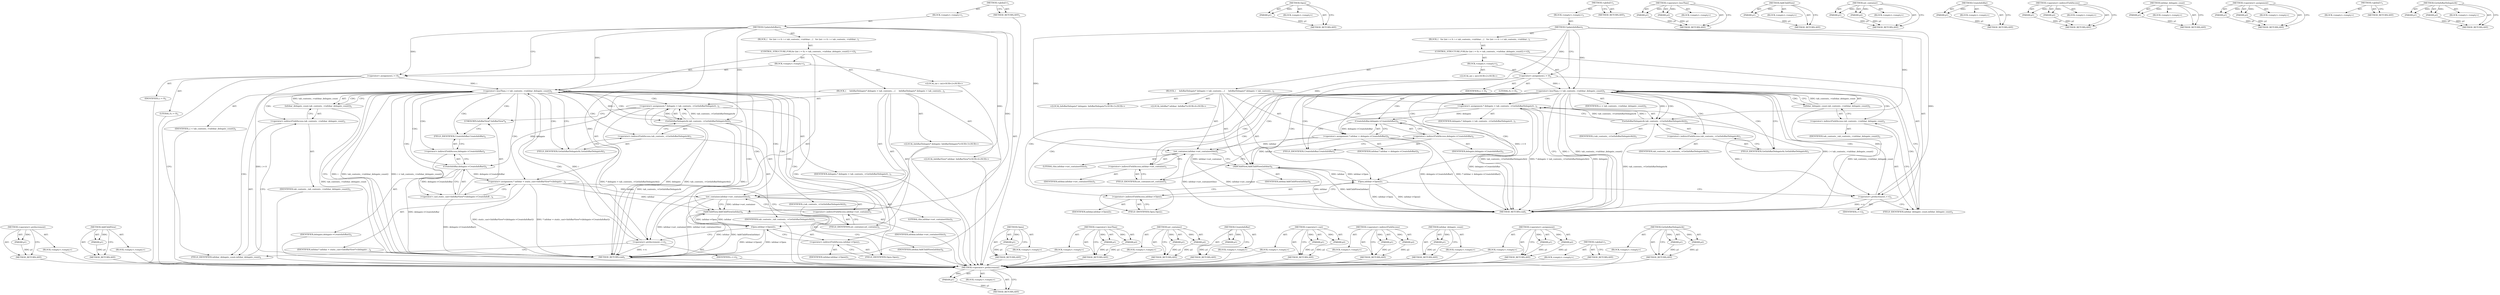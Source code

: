 digraph "GetInfoBarDelegateAt" {
vulnerable_91 [label=<(METHOD,&lt;operator&gt;.preIncrement)>];
vulnerable_92 [label=<(PARAM,p1)>];
vulnerable_93 [label=<(BLOCK,&lt;empty&gt;,&lt;empty&gt;)>];
vulnerable_94 [label=<(METHOD_RETURN,ANY)>];
vulnerable_113 [label=<(METHOD,Open)>];
vulnerable_114 [label=<(PARAM,p1)>];
vulnerable_115 [label=<(BLOCK,&lt;empty&gt;,&lt;empty&gt;)>];
vulnerable_116 [label=<(METHOD_RETURN,ANY)>];
vulnerable_6 [label=<(METHOD,&lt;global&gt;)<SUB>1</SUB>>];
vulnerable_7 [label=<(BLOCK,&lt;empty&gt;,&lt;empty&gt;)<SUB>1</SUB>>];
vulnerable_8 [label=<(METHOD,UpdateInfoBars)<SUB>1</SUB>>];
vulnerable_9 [label=<(BLOCK,{
   for (int i = 0; i &lt; tab_contents_-&gt;infobar...,{
   for (int i = 0; i &lt; tab_contents_-&gt;infobar...)<SUB>1</SUB>>];
vulnerable_10 [label=<(CONTROL_STRUCTURE,FOR,for (int i = 0;i &lt; tab_contents_-&gt;infobar_delegate_count();++i))<SUB>2</SUB>>];
vulnerable_11 [label=<(BLOCK,&lt;empty&gt;,&lt;empty&gt;)<SUB>2</SUB>>];
vulnerable_12 [label="<(LOCAL,int i: int)<SUB>2</SUB>>"];
vulnerable_13 [label=<(&lt;operator&gt;.assignment,i = 0)<SUB>2</SUB>>];
vulnerable_14 [label=<(IDENTIFIER,i,i = 0)<SUB>2</SUB>>];
vulnerable_15 [label=<(LITERAL,0,i = 0)<SUB>2</SUB>>];
vulnerable_16 [label=<(&lt;operator&gt;.lessThan,i &lt; tab_contents_-&gt;infobar_delegate_count())<SUB>2</SUB>>];
vulnerable_17 [label=<(IDENTIFIER,i,i &lt; tab_contents_-&gt;infobar_delegate_count())<SUB>2</SUB>>];
vulnerable_18 [label=<(infobar_delegate_count,tab_contents_-&gt;infobar_delegate_count())<SUB>2</SUB>>];
vulnerable_19 [label=<(&lt;operator&gt;.indirectFieldAccess,tab_contents_-&gt;infobar_delegate_count)<SUB>2</SUB>>];
vulnerable_20 [label=<(IDENTIFIER,tab_contents_,tab_contents_-&gt;infobar_delegate_count())<SUB>2</SUB>>];
vulnerable_21 [label=<(FIELD_IDENTIFIER,infobar_delegate_count,infobar_delegate_count)<SUB>2</SUB>>];
vulnerable_22 [label=<(&lt;operator&gt;.preIncrement,++i)<SUB>2</SUB>>];
vulnerable_23 [label=<(IDENTIFIER,i,++i)<SUB>2</SUB>>];
vulnerable_24 [label=<(BLOCK,{
     InfoBarDelegate* delegate = tab_contents...,{
     InfoBarDelegate* delegate = tab_contents...)<SUB>2</SUB>>];
vulnerable_25 [label="<(LOCAL,InfoBarDelegate* delegate: InfoBarDelegate*)<SUB>3</SUB>>"];
vulnerable_26 [label=<(&lt;operator&gt;.assignment,* delegate = tab_contents_-&gt;GetInfoBarDelegateA...)<SUB>3</SUB>>];
vulnerable_27 [label=<(IDENTIFIER,delegate,* delegate = tab_contents_-&gt;GetInfoBarDelegateA...)<SUB>3</SUB>>];
vulnerable_28 [label=<(GetInfoBarDelegateAt,tab_contents_-&gt;GetInfoBarDelegateAt(i))<SUB>3</SUB>>];
vulnerable_29 [label=<(&lt;operator&gt;.indirectFieldAccess,tab_contents_-&gt;GetInfoBarDelegateAt)<SUB>3</SUB>>];
vulnerable_30 [label=<(IDENTIFIER,tab_contents_,tab_contents_-&gt;GetInfoBarDelegateAt(i))<SUB>3</SUB>>];
vulnerable_31 [label=<(FIELD_IDENTIFIER,GetInfoBarDelegateAt,GetInfoBarDelegateAt)<SUB>3</SUB>>];
vulnerable_32 [label=<(IDENTIFIER,i,tab_contents_-&gt;GetInfoBarDelegateAt(i))<SUB>3</SUB>>];
vulnerable_33 [label="<(LOCAL,InfoBar* infobar: InfoBar*)<SUB>4</SUB>>"];
vulnerable_34 [label=<(&lt;operator&gt;.assignment,* infobar = delegate-&gt;CreateInfoBar())<SUB>4</SUB>>];
vulnerable_35 [label=<(IDENTIFIER,infobar,* infobar = delegate-&gt;CreateInfoBar())<SUB>4</SUB>>];
vulnerable_36 [label=<(CreateInfoBar,delegate-&gt;CreateInfoBar())<SUB>4</SUB>>];
vulnerable_37 [label=<(&lt;operator&gt;.indirectFieldAccess,delegate-&gt;CreateInfoBar)<SUB>4</SUB>>];
vulnerable_38 [label=<(IDENTIFIER,delegate,delegate-&gt;CreateInfoBar())<SUB>4</SUB>>];
vulnerable_39 [label=<(FIELD_IDENTIFIER,CreateInfoBar,CreateInfoBar)<SUB>4</SUB>>];
vulnerable_40 [label=<(set_container,infobar-&gt;set_container(this))<SUB>5</SUB>>];
vulnerable_41 [label=<(&lt;operator&gt;.indirectFieldAccess,infobar-&gt;set_container)<SUB>5</SUB>>];
vulnerable_42 [label=<(IDENTIFIER,infobar,infobar-&gt;set_container(this))<SUB>5</SUB>>];
vulnerable_43 [label=<(FIELD_IDENTIFIER,set_container,set_container)<SUB>5</SUB>>];
vulnerable_44 [label=<(LITERAL,this,infobar-&gt;set_container(this))<SUB>5</SUB>>];
vulnerable_45 [label=<(AddChildView,AddChildView(infobar))<SUB>6</SUB>>];
vulnerable_46 [label=<(IDENTIFIER,infobar,AddChildView(infobar))<SUB>6</SUB>>];
vulnerable_47 [label=<(Open,infobar-&gt;Open())<SUB>7</SUB>>];
vulnerable_48 [label=<(&lt;operator&gt;.indirectFieldAccess,infobar-&gt;Open)<SUB>7</SUB>>];
vulnerable_49 [label=<(IDENTIFIER,infobar,infobar-&gt;Open())<SUB>7</SUB>>];
vulnerable_50 [label=<(FIELD_IDENTIFIER,Open,Open)<SUB>7</SUB>>];
vulnerable_51 [label=<(METHOD_RETURN,void)<SUB>1</SUB>>];
vulnerable_53 [label=<(METHOD_RETURN,ANY)<SUB>1</SUB>>];
vulnerable_77 [label=<(METHOD,&lt;operator&gt;.lessThan)>];
vulnerable_78 [label=<(PARAM,p1)>];
vulnerable_79 [label=<(PARAM,p2)>];
vulnerable_80 [label=<(BLOCK,&lt;empty&gt;,&lt;empty&gt;)>];
vulnerable_81 [label=<(METHOD_RETURN,ANY)>];
vulnerable_109 [label=<(METHOD,AddChildView)>];
vulnerable_110 [label=<(PARAM,p1)>];
vulnerable_111 [label=<(BLOCK,&lt;empty&gt;,&lt;empty&gt;)>];
vulnerable_112 [label=<(METHOD_RETURN,ANY)>];
vulnerable_104 [label=<(METHOD,set_container)>];
vulnerable_105 [label=<(PARAM,p1)>];
vulnerable_106 [label=<(PARAM,p2)>];
vulnerable_107 [label=<(BLOCK,&lt;empty&gt;,&lt;empty&gt;)>];
vulnerable_108 [label=<(METHOD_RETURN,ANY)>];
vulnerable_100 [label=<(METHOD,CreateInfoBar)>];
vulnerable_101 [label=<(PARAM,p1)>];
vulnerable_102 [label=<(BLOCK,&lt;empty&gt;,&lt;empty&gt;)>];
vulnerable_103 [label=<(METHOD_RETURN,ANY)>];
vulnerable_86 [label=<(METHOD,&lt;operator&gt;.indirectFieldAccess)>];
vulnerable_87 [label=<(PARAM,p1)>];
vulnerable_88 [label=<(PARAM,p2)>];
vulnerable_89 [label=<(BLOCK,&lt;empty&gt;,&lt;empty&gt;)>];
vulnerable_90 [label=<(METHOD_RETURN,ANY)>];
vulnerable_82 [label=<(METHOD,infobar_delegate_count)>];
vulnerable_83 [label=<(PARAM,p1)>];
vulnerable_84 [label=<(BLOCK,&lt;empty&gt;,&lt;empty&gt;)>];
vulnerable_85 [label=<(METHOD_RETURN,ANY)>];
vulnerable_72 [label=<(METHOD,&lt;operator&gt;.assignment)>];
vulnerable_73 [label=<(PARAM,p1)>];
vulnerable_74 [label=<(PARAM,p2)>];
vulnerable_75 [label=<(BLOCK,&lt;empty&gt;,&lt;empty&gt;)>];
vulnerable_76 [label=<(METHOD_RETURN,ANY)>];
vulnerable_66 [label=<(METHOD,&lt;global&gt;)<SUB>1</SUB>>];
vulnerable_67 [label=<(BLOCK,&lt;empty&gt;,&lt;empty&gt;)>];
vulnerable_68 [label=<(METHOD_RETURN,ANY)>];
vulnerable_95 [label=<(METHOD,GetInfoBarDelegateAt)>];
vulnerable_96 [label=<(PARAM,p1)>];
vulnerable_97 [label=<(PARAM,p2)>];
vulnerable_98 [label=<(BLOCK,&lt;empty&gt;,&lt;empty&gt;)>];
vulnerable_99 [label=<(METHOD_RETURN,ANY)>];
fixed_93 [label=<(METHOD,&lt;operator&gt;.preIncrement)>];
fixed_94 [label=<(PARAM,p1)>];
fixed_95 [label=<(BLOCK,&lt;empty&gt;,&lt;empty&gt;)>];
fixed_96 [label=<(METHOD_RETURN,ANY)>];
fixed_116 [label=<(METHOD,AddChildView)>];
fixed_117 [label=<(PARAM,p1)>];
fixed_118 [label=<(BLOCK,&lt;empty&gt;,&lt;empty&gt;)>];
fixed_119 [label=<(METHOD_RETURN,ANY)>];
fixed_6 [label=<(METHOD,&lt;global&gt;)<SUB>1</SUB>>];
fixed_7 [label=<(BLOCK,&lt;empty&gt;,&lt;empty&gt;)<SUB>1</SUB>>];
fixed_8 [label=<(METHOD,UpdateInfoBars)<SUB>1</SUB>>];
fixed_9 [label=<(BLOCK,{
   for (int i = 0; i &lt; tab_contents_-&gt;infobar...,{
   for (int i = 0; i &lt; tab_contents_-&gt;infobar...)<SUB>1</SUB>>];
fixed_10 [label=<(CONTROL_STRUCTURE,FOR,for (int i = 0;i &lt; tab_contents_-&gt;infobar_delegate_count();++i))<SUB>2</SUB>>];
fixed_11 [label=<(BLOCK,&lt;empty&gt;,&lt;empty&gt;)<SUB>2</SUB>>];
fixed_12 [label="<(LOCAL,int i: int)<SUB>2</SUB>>"];
fixed_13 [label=<(&lt;operator&gt;.assignment,i = 0)<SUB>2</SUB>>];
fixed_14 [label=<(IDENTIFIER,i,i = 0)<SUB>2</SUB>>];
fixed_15 [label=<(LITERAL,0,i = 0)<SUB>2</SUB>>];
fixed_16 [label=<(&lt;operator&gt;.lessThan,i &lt; tab_contents_-&gt;infobar_delegate_count())<SUB>2</SUB>>];
fixed_17 [label=<(IDENTIFIER,i,i &lt; tab_contents_-&gt;infobar_delegate_count())<SUB>2</SUB>>];
fixed_18 [label=<(infobar_delegate_count,tab_contents_-&gt;infobar_delegate_count())<SUB>2</SUB>>];
fixed_19 [label=<(&lt;operator&gt;.indirectFieldAccess,tab_contents_-&gt;infobar_delegate_count)<SUB>2</SUB>>];
fixed_20 [label=<(IDENTIFIER,tab_contents_,tab_contents_-&gt;infobar_delegate_count())<SUB>2</SUB>>];
fixed_21 [label=<(FIELD_IDENTIFIER,infobar_delegate_count,infobar_delegate_count)<SUB>2</SUB>>];
fixed_22 [label=<(&lt;operator&gt;.preIncrement,++i)<SUB>2</SUB>>];
fixed_23 [label=<(IDENTIFIER,i,++i)<SUB>2</SUB>>];
fixed_24 [label=<(BLOCK,{
     InfoBarDelegate* delegate = tab_contents...,{
     InfoBarDelegate* delegate = tab_contents...)<SUB>2</SUB>>];
fixed_25 [label="<(LOCAL,InfoBarDelegate* delegate: InfoBarDelegate*)<SUB>3</SUB>>"];
fixed_26 [label=<(&lt;operator&gt;.assignment,* delegate = tab_contents_-&gt;GetInfoBarDelegateA...)<SUB>3</SUB>>];
fixed_27 [label=<(IDENTIFIER,delegate,* delegate = tab_contents_-&gt;GetInfoBarDelegateA...)<SUB>3</SUB>>];
fixed_28 [label=<(GetInfoBarDelegateAt,tab_contents_-&gt;GetInfoBarDelegateAt(i))<SUB>3</SUB>>];
fixed_29 [label=<(&lt;operator&gt;.indirectFieldAccess,tab_contents_-&gt;GetInfoBarDelegateAt)<SUB>3</SUB>>];
fixed_30 [label=<(IDENTIFIER,tab_contents_,tab_contents_-&gt;GetInfoBarDelegateAt(i))<SUB>3</SUB>>];
fixed_31 [label=<(FIELD_IDENTIFIER,GetInfoBarDelegateAt,GetInfoBarDelegateAt)<SUB>3</SUB>>];
fixed_32 [label=<(IDENTIFIER,i,tab_contents_-&gt;GetInfoBarDelegateAt(i))<SUB>3</SUB>>];
fixed_33 [label="<(LOCAL,InfoBarView* infobar: InfoBarView*)<SUB>4</SUB>>"];
fixed_34 [label=<(&lt;operator&gt;.assignment,* infobar = static_cast&lt;InfoBarView*&gt;(delegate-...)<SUB>4</SUB>>];
fixed_35 [label=<(IDENTIFIER,infobar,* infobar = static_cast&lt;InfoBarView*&gt;(delegate-...)<SUB>4</SUB>>];
fixed_36 [label=<(&lt;operator&gt;.cast,static_cast&lt;InfoBarView*&gt;(delegate-&gt;CreateInfoB...)<SUB>4</SUB>>];
fixed_37 [label=<(UNKNOWN,InfoBarView*,InfoBarView*)<SUB>4</SUB>>];
fixed_38 [label=<(CreateInfoBar,delegate-&gt;CreateInfoBar())<SUB>4</SUB>>];
fixed_39 [label=<(&lt;operator&gt;.indirectFieldAccess,delegate-&gt;CreateInfoBar)<SUB>4</SUB>>];
fixed_40 [label=<(IDENTIFIER,delegate,delegate-&gt;CreateInfoBar())<SUB>4</SUB>>];
fixed_41 [label=<(FIELD_IDENTIFIER,CreateInfoBar,CreateInfoBar)<SUB>4</SUB>>];
fixed_42 [label=<(set_container,infobar-&gt;set_container(this))<SUB>5</SUB>>];
fixed_43 [label=<(&lt;operator&gt;.indirectFieldAccess,infobar-&gt;set_container)<SUB>5</SUB>>];
fixed_44 [label=<(IDENTIFIER,infobar,infobar-&gt;set_container(this))<SUB>5</SUB>>];
fixed_45 [label=<(FIELD_IDENTIFIER,set_container,set_container)<SUB>5</SUB>>];
fixed_46 [label=<(LITERAL,this,infobar-&gt;set_container(this))<SUB>5</SUB>>];
fixed_47 [label=<(AddChildView,AddChildView(infobar))<SUB>6</SUB>>];
fixed_48 [label=<(IDENTIFIER,infobar,AddChildView(infobar))<SUB>6</SUB>>];
fixed_49 [label=<(Open,infobar-&gt;Open())<SUB>7</SUB>>];
fixed_50 [label=<(&lt;operator&gt;.indirectFieldAccess,infobar-&gt;Open)<SUB>7</SUB>>];
fixed_51 [label=<(IDENTIFIER,infobar,infobar-&gt;Open())<SUB>7</SUB>>];
fixed_52 [label=<(FIELD_IDENTIFIER,Open,Open)<SUB>7</SUB>>];
fixed_53 [label=<(METHOD_RETURN,void)<SUB>1</SUB>>];
fixed_55 [label=<(METHOD_RETURN,ANY)<SUB>1</SUB>>];
fixed_120 [label=<(METHOD,Open)>];
fixed_121 [label=<(PARAM,p1)>];
fixed_122 [label=<(BLOCK,&lt;empty&gt;,&lt;empty&gt;)>];
fixed_123 [label=<(METHOD_RETURN,ANY)>];
fixed_79 [label=<(METHOD,&lt;operator&gt;.lessThan)>];
fixed_80 [label=<(PARAM,p1)>];
fixed_81 [label=<(PARAM,p2)>];
fixed_82 [label=<(BLOCK,&lt;empty&gt;,&lt;empty&gt;)>];
fixed_83 [label=<(METHOD_RETURN,ANY)>];
fixed_111 [label=<(METHOD,set_container)>];
fixed_112 [label=<(PARAM,p1)>];
fixed_113 [label=<(PARAM,p2)>];
fixed_114 [label=<(BLOCK,&lt;empty&gt;,&lt;empty&gt;)>];
fixed_115 [label=<(METHOD_RETURN,ANY)>];
fixed_107 [label=<(METHOD,CreateInfoBar)>];
fixed_108 [label=<(PARAM,p1)>];
fixed_109 [label=<(BLOCK,&lt;empty&gt;,&lt;empty&gt;)>];
fixed_110 [label=<(METHOD_RETURN,ANY)>];
fixed_102 [label=<(METHOD,&lt;operator&gt;.cast)>];
fixed_103 [label=<(PARAM,p1)>];
fixed_104 [label=<(PARAM,p2)>];
fixed_105 [label=<(BLOCK,&lt;empty&gt;,&lt;empty&gt;)>];
fixed_106 [label=<(METHOD_RETURN,ANY)>];
fixed_88 [label=<(METHOD,&lt;operator&gt;.indirectFieldAccess)>];
fixed_89 [label=<(PARAM,p1)>];
fixed_90 [label=<(PARAM,p2)>];
fixed_91 [label=<(BLOCK,&lt;empty&gt;,&lt;empty&gt;)>];
fixed_92 [label=<(METHOD_RETURN,ANY)>];
fixed_84 [label=<(METHOD,infobar_delegate_count)>];
fixed_85 [label=<(PARAM,p1)>];
fixed_86 [label=<(BLOCK,&lt;empty&gt;,&lt;empty&gt;)>];
fixed_87 [label=<(METHOD_RETURN,ANY)>];
fixed_74 [label=<(METHOD,&lt;operator&gt;.assignment)>];
fixed_75 [label=<(PARAM,p1)>];
fixed_76 [label=<(PARAM,p2)>];
fixed_77 [label=<(BLOCK,&lt;empty&gt;,&lt;empty&gt;)>];
fixed_78 [label=<(METHOD_RETURN,ANY)>];
fixed_68 [label=<(METHOD,&lt;global&gt;)<SUB>1</SUB>>];
fixed_69 [label=<(BLOCK,&lt;empty&gt;,&lt;empty&gt;)>];
fixed_70 [label=<(METHOD_RETURN,ANY)>];
fixed_97 [label=<(METHOD,GetInfoBarDelegateAt)>];
fixed_98 [label=<(PARAM,p1)>];
fixed_99 [label=<(PARAM,p2)>];
fixed_100 [label=<(BLOCK,&lt;empty&gt;,&lt;empty&gt;)>];
fixed_101 [label=<(METHOD_RETURN,ANY)>];
vulnerable_91 -> vulnerable_92  [key=0, label="AST: "];
vulnerable_91 -> vulnerable_92  [key=1, label="DDG: "];
vulnerable_91 -> vulnerable_93  [key=0, label="AST: "];
vulnerable_91 -> vulnerable_94  [key=0, label="AST: "];
vulnerable_91 -> vulnerable_94  [key=1, label="CFG: "];
vulnerable_92 -> vulnerable_94  [key=0, label="DDG: p1"];
vulnerable_113 -> vulnerable_114  [key=0, label="AST: "];
vulnerable_113 -> vulnerable_114  [key=1, label="DDG: "];
vulnerable_113 -> vulnerable_115  [key=0, label="AST: "];
vulnerable_113 -> vulnerable_116  [key=0, label="AST: "];
vulnerable_113 -> vulnerable_116  [key=1, label="CFG: "];
vulnerable_114 -> vulnerable_116  [key=0, label="DDG: p1"];
vulnerable_6 -> vulnerable_7  [key=0, label="AST: "];
vulnerable_6 -> vulnerable_53  [key=0, label="AST: "];
vulnerable_6 -> vulnerable_53  [key=1, label="CFG: "];
vulnerable_7 -> vulnerable_8  [key=0, label="AST: "];
vulnerable_8 -> vulnerable_9  [key=0, label="AST: "];
vulnerable_8 -> vulnerable_51  [key=0, label="AST: "];
vulnerable_8 -> vulnerable_13  [key=0, label="CFG: "];
vulnerable_8 -> vulnerable_13  [key=1, label="DDG: "];
vulnerable_8 -> vulnerable_16  [key=0, label="DDG: "];
vulnerable_8 -> vulnerable_22  [key=0, label="DDG: "];
vulnerable_8 -> vulnerable_40  [key=0, label="DDG: "];
vulnerable_8 -> vulnerable_45  [key=0, label="DDG: "];
vulnerable_8 -> vulnerable_28  [key=0, label="DDG: "];
vulnerable_9 -> vulnerable_10  [key=0, label="AST: "];
vulnerable_10 -> vulnerable_11  [key=0, label="AST: "];
vulnerable_10 -> vulnerable_16  [key=0, label="AST: "];
vulnerable_10 -> vulnerable_22  [key=0, label="AST: "];
vulnerable_10 -> vulnerable_24  [key=0, label="AST: "];
vulnerable_11 -> vulnerable_12  [key=0, label="AST: "];
vulnerable_11 -> vulnerable_13  [key=0, label="AST: "];
vulnerable_13 -> vulnerable_14  [key=0, label="AST: "];
vulnerable_13 -> vulnerable_15  [key=0, label="AST: "];
vulnerable_13 -> vulnerable_21  [key=0, label="CFG: "];
vulnerable_13 -> vulnerable_51  [key=0, label="DDG: i = 0"];
vulnerable_13 -> vulnerable_16  [key=0, label="DDG: i"];
vulnerable_16 -> vulnerable_17  [key=0, label="AST: "];
vulnerable_16 -> vulnerable_18  [key=0, label="AST: "];
vulnerable_16 -> vulnerable_18  [key=1, label="CDG: "];
vulnerable_16 -> vulnerable_51  [key=0, label="CFG: "];
vulnerable_16 -> vulnerable_51  [key=1, label="DDG: i"];
vulnerable_16 -> vulnerable_51  [key=2, label="DDG: tab_contents_-&gt;infobar_delegate_count()"];
vulnerable_16 -> vulnerable_51  [key=3, label="DDG: i &lt; tab_contents_-&gt;infobar_delegate_count()"];
vulnerable_16 -> vulnerable_31  [key=0, label="CFG: "];
vulnerable_16 -> vulnerable_31  [key=1, label="CDG: "];
vulnerable_16 -> vulnerable_28  [key=0, label="DDG: i"];
vulnerable_16 -> vulnerable_28  [key=1, label="CDG: "];
vulnerable_16 -> vulnerable_16  [key=0, label="CDG: "];
vulnerable_16 -> vulnerable_47  [key=0, label="CDG: "];
vulnerable_16 -> vulnerable_34  [key=0, label="CDG: "];
vulnerable_16 -> vulnerable_21  [key=0, label="CDG: "];
vulnerable_16 -> vulnerable_48  [key=0, label="CDG: "];
vulnerable_16 -> vulnerable_26  [key=0, label="CDG: "];
vulnerable_16 -> vulnerable_19  [key=0, label="CDG: "];
vulnerable_16 -> vulnerable_36  [key=0, label="CDG: "];
vulnerable_16 -> vulnerable_37  [key=0, label="CDG: "];
vulnerable_16 -> vulnerable_22  [key=0, label="CDG: "];
vulnerable_16 -> vulnerable_41  [key=0, label="CDG: "];
vulnerable_16 -> vulnerable_45  [key=0, label="CDG: "];
vulnerable_16 -> vulnerable_40  [key=0, label="CDG: "];
vulnerable_16 -> vulnerable_29  [key=0, label="CDG: "];
vulnerable_16 -> vulnerable_50  [key=0, label="CDG: "];
vulnerable_16 -> vulnerable_39  [key=0, label="CDG: "];
vulnerable_16 -> vulnerable_43  [key=0, label="CDG: "];
vulnerable_18 -> vulnerable_19  [key=0, label="AST: "];
vulnerable_18 -> vulnerable_16  [key=0, label="CFG: "];
vulnerable_18 -> vulnerable_16  [key=1, label="DDG: tab_contents_-&gt;infobar_delegate_count"];
vulnerable_18 -> vulnerable_51  [key=0, label="DDG: tab_contents_-&gt;infobar_delegate_count"];
vulnerable_19 -> vulnerable_20  [key=0, label="AST: "];
vulnerable_19 -> vulnerable_21  [key=0, label="AST: "];
vulnerable_19 -> vulnerable_18  [key=0, label="CFG: "];
vulnerable_21 -> vulnerable_19  [key=0, label="CFG: "];
vulnerable_22 -> vulnerable_23  [key=0, label="AST: "];
vulnerable_22 -> vulnerable_21  [key=0, label="CFG: "];
vulnerable_22 -> vulnerable_51  [key=0, label="DDG: ++i"];
vulnerable_22 -> vulnerable_16  [key=0, label="DDG: i"];
vulnerable_24 -> vulnerable_25  [key=0, label="AST: "];
vulnerable_24 -> vulnerable_26  [key=0, label="AST: "];
vulnerable_24 -> vulnerable_33  [key=0, label="AST: "];
vulnerable_24 -> vulnerable_34  [key=0, label="AST: "];
vulnerable_24 -> vulnerable_40  [key=0, label="AST: "];
vulnerable_24 -> vulnerable_45  [key=0, label="AST: "];
vulnerable_24 -> vulnerable_47  [key=0, label="AST: "];
vulnerable_26 -> vulnerable_27  [key=0, label="AST: "];
vulnerable_26 -> vulnerable_28  [key=0, label="AST: "];
vulnerable_26 -> vulnerable_39  [key=0, label="CFG: "];
vulnerable_26 -> vulnerable_51  [key=0, label="DDG: delegate"];
vulnerable_26 -> vulnerable_51  [key=1, label="DDG: tab_contents_-&gt;GetInfoBarDelegateAt(i)"];
vulnerable_26 -> vulnerable_51  [key=2, label="DDG: * delegate = tab_contents_-&gt;GetInfoBarDelegateAt(i)"];
vulnerable_26 -> vulnerable_36  [key=0, label="DDG: delegate"];
vulnerable_28 -> vulnerable_29  [key=0, label="AST: "];
vulnerable_28 -> vulnerable_32  [key=0, label="AST: "];
vulnerable_28 -> vulnerable_26  [key=0, label="CFG: "];
vulnerable_28 -> vulnerable_26  [key=1, label="DDG: tab_contents_-&gt;GetInfoBarDelegateAt"];
vulnerable_28 -> vulnerable_26  [key=2, label="DDG: i"];
vulnerable_28 -> vulnerable_51  [key=0, label="DDG: tab_contents_-&gt;GetInfoBarDelegateAt"];
vulnerable_28 -> vulnerable_22  [key=0, label="DDG: i"];
vulnerable_29 -> vulnerable_30  [key=0, label="AST: "];
vulnerable_29 -> vulnerable_31  [key=0, label="AST: "];
vulnerable_29 -> vulnerable_28  [key=0, label="CFG: "];
vulnerable_31 -> vulnerable_29  [key=0, label="CFG: "];
vulnerable_34 -> vulnerable_35  [key=0, label="AST: "];
vulnerable_34 -> vulnerable_36  [key=0, label="AST: "];
vulnerable_34 -> vulnerable_43  [key=0, label="CFG: "];
vulnerable_34 -> vulnerable_51  [key=0, label="DDG: delegate-&gt;CreateInfoBar()"];
vulnerable_34 -> vulnerable_51  [key=1, label="DDG: * infobar = delegate-&gt;CreateInfoBar()"];
vulnerable_34 -> vulnerable_40  [key=0, label="DDG: infobar"];
vulnerable_34 -> vulnerable_45  [key=0, label="DDG: infobar"];
vulnerable_36 -> vulnerable_37  [key=0, label="AST: "];
vulnerable_36 -> vulnerable_34  [key=0, label="CFG: "];
vulnerable_36 -> vulnerable_34  [key=1, label="DDG: delegate-&gt;CreateInfoBar"];
vulnerable_36 -> vulnerable_51  [key=0, label="DDG: delegate-&gt;CreateInfoBar"];
vulnerable_37 -> vulnerable_38  [key=0, label="AST: "];
vulnerable_37 -> vulnerable_39  [key=0, label="AST: "];
vulnerable_37 -> vulnerable_36  [key=0, label="CFG: "];
vulnerable_39 -> vulnerable_37  [key=0, label="CFG: "];
vulnerable_40 -> vulnerable_41  [key=0, label="AST: "];
vulnerable_40 -> vulnerable_44  [key=0, label="AST: "];
vulnerable_40 -> vulnerable_45  [key=0, label="CFG: "];
vulnerable_40 -> vulnerable_45  [key=1, label="DDG: infobar-&gt;set_container"];
vulnerable_40 -> vulnerable_51  [key=0, label="DDG: infobar-&gt;set_container"];
vulnerable_40 -> vulnerable_51  [key=1, label="DDG: infobar-&gt;set_container(this)"];
vulnerable_41 -> vulnerable_42  [key=0, label="AST: "];
vulnerable_41 -> vulnerable_43  [key=0, label="AST: "];
vulnerable_41 -> vulnerable_40  [key=0, label="CFG: "];
vulnerable_43 -> vulnerable_41  [key=0, label="CFG: "];
vulnerable_45 -> vulnerable_46  [key=0, label="AST: "];
vulnerable_45 -> vulnerable_50  [key=0, label="CFG: "];
vulnerable_45 -> vulnerable_51  [key=0, label="DDG: infobar"];
vulnerable_45 -> vulnerable_51  [key=1, label="DDG: AddChildView(infobar)"];
vulnerable_45 -> vulnerable_47  [key=0, label="DDG: infobar"];
vulnerable_47 -> vulnerable_48  [key=0, label="AST: "];
vulnerable_47 -> vulnerable_22  [key=0, label="CFG: "];
vulnerable_47 -> vulnerable_51  [key=0, label="DDG: infobar-&gt;Open"];
vulnerable_47 -> vulnerable_51  [key=1, label="DDG: infobar-&gt;Open()"];
vulnerable_47 -> vulnerable_45  [key=0, label="DDG: infobar-&gt;Open"];
vulnerable_48 -> vulnerable_49  [key=0, label="AST: "];
vulnerable_48 -> vulnerable_50  [key=0, label="AST: "];
vulnerable_48 -> vulnerable_47  [key=0, label="CFG: "];
vulnerable_50 -> vulnerable_48  [key=0, label="CFG: "];
vulnerable_77 -> vulnerable_78  [key=0, label="AST: "];
vulnerable_77 -> vulnerable_78  [key=1, label="DDG: "];
vulnerable_77 -> vulnerable_80  [key=0, label="AST: "];
vulnerable_77 -> vulnerable_79  [key=0, label="AST: "];
vulnerable_77 -> vulnerable_79  [key=1, label="DDG: "];
vulnerable_77 -> vulnerable_81  [key=0, label="AST: "];
vulnerable_77 -> vulnerable_81  [key=1, label="CFG: "];
vulnerable_78 -> vulnerable_81  [key=0, label="DDG: p1"];
vulnerable_79 -> vulnerable_81  [key=0, label="DDG: p2"];
vulnerable_109 -> vulnerable_110  [key=0, label="AST: "];
vulnerable_109 -> vulnerable_110  [key=1, label="DDG: "];
vulnerable_109 -> vulnerable_111  [key=0, label="AST: "];
vulnerable_109 -> vulnerable_112  [key=0, label="AST: "];
vulnerable_109 -> vulnerable_112  [key=1, label="CFG: "];
vulnerable_110 -> vulnerable_112  [key=0, label="DDG: p1"];
vulnerable_104 -> vulnerable_105  [key=0, label="AST: "];
vulnerable_104 -> vulnerable_105  [key=1, label="DDG: "];
vulnerable_104 -> vulnerable_107  [key=0, label="AST: "];
vulnerable_104 -> vulnerable_106  [key=0, label="AST: "];
vulnerable_104 -> vulnerable_106  [key=1, label="DDG: "];
vulnerable_104 -> vulnerable_108  [key=0, label="AST: "];
vulnerable_104 -> vulnerable_108  [key=1, label="CFG: "];
vulnerable_105 -> vulnerable_108  [key=0, label="DDG: p1"];
vulnerable_106 -> vulnerable_108  [key=0, label="DDG: p2"];
vulnerable_100 -> vulnerable_101  [key=0, label="AST: "];
vulnerable_100 -> vulnerable_101  [key=1, label="DDG: "];
vulnerable_100 -> vulnerable_102  [key=0, label="AST: "];
vulnerable_100 -> vulnerable_103  [key=0, label="AST: "];
vulnerable_100 -> vulnerable_103  [key=1, label="CFG: "];
vulnerable_101 -> vulnerable_103  [key=0, label="DDG: p1"];
vulnerable_86 -> vulnerable_87  [key=0, label="AST: "];
vulnerable_86 -> vulnerable_87  [key=1, label="DDG: "];
vulnerable_86 -> vulnerable_89  [key=0, label="AST: "];
vulnerable_86 -> vulnerable_88  [key=0, label="AST: "];
vulnerable_86 -> vulnerable_88  [key=1, label="DDG: "];
vulnerable_86 -> vulnerable_90  [key=0, label="AST: "];
vulnerable_86 -> vulnerable_90  [key=1, label="CFG: "];
vulnerable_87 -> vulnerable_90  [key=0, label="DDG: p1"];
vulnerable_88 -> vulnerable_90  [key=0, label="DDG: p2"];
vulnerable_82 -> vulnerable_83  [key=0, label="AST: "];
vulnerable_82 -> vulnerable_83  [key=1, label="DDG: "];
vulnerable_82 -> vulnerable_84  [key=0, label="AST: "];
vulnerable_82 -> vulnerable_85  [key=0, label="AST: "];
vulnerable_82 -> vulnerable_85  [key=1, label="CFG: "];
vulnerable_83 -> vulnerable_85  [key=0, label="DDG: p1"];
vulnerable_72 -> vulnerable_73  [key=0, label="AST: "];
vulnerable_72 -> vulnerable_73  [key=1, label="DDG: "];
vulnerable_72 -> vulnerable_75  [key=0, label="AST: "];
vulnerable_72 -> vulnerable_74  [key=0, label="AST: "];
vulnerable_72 -> vulnerable_74  [key=1, label="DDG: "];
vulnerable_72 -> vulnerable_76  [key=0, label="AST: "];
vulnerable_72 -> vulnerable_76  [key=1, label="CFG: "];
vulnerable_73 -> vulnerable_76  [key=0, label="DDG: p1"];
vulnerable_74 -> vulnerable_76  [key=0, label="DDG: p2"];
vulnerable_66 -> vulnerable_67  [key=0, label="AST: "];
vulnerable_66 -> vulnerable_68  [key=0, label="AST: "];
vulnerable_66 -> vulnerable_68  [key=1, label="CFG: "];
vulnerable_95 -> vulnerable_96  [key=0, label="AST: "];
vulnerable_95 -> vulnerable_96  [key=1, label="DDG: "];
vulnerable_95 -> vulnerable_98  [key=0, label="AST: "];
vulnerable_95 -> vulnerable_97  [key=0, label="AST: "];
vulnerable_95 -> vulnerable_97  [key=1, label="DDG: "];
vulnerable_95 -> vulnerable_99  [key=0, label="AST: "];
vulnerable_95 -> vulnerable_99  [key=1, label="CFG: "];
vulnerable_96 -> vulnerable_99  [key=0, label="DDG: p1"];
vulnerable_97 -> vulnerable_99  [key=0, label="DDG: p2"];
fixed_93 -> fixed_94  [key=0, label="AST: "];
fixed_93 -> fixed_94  [key=1, label="DDG: "];
fixed_93 -> fixed_95  [key=0, label="AST: "];
fixed_93 -> fixed_96  [key=0, label="AST: "];
fixed_93 -> fixed_96  [key=1, label="CFG: "];
fixed_94 -> fixed_96  [key=0, label="DDG: p1"];
fixed_95 -> vulnerable_91  [key=0];
fixed_96 -> vulnerable_91  [key=0];
fixed_116 -> fixed_117  [key=0, label="AST: "];
fixed_116 -> fixed_117  [key=1, label="DDG: "];
fixed_116 -> fixed_118  [key=0, label="AST: "];
fixed_116 -> fixed_119  [key=0, label="AST: "];
fixed_116 -> fixed_119  [key=1, label="CFG: "];
fixed_117 -> fixed_119  [key=0, label="DDG: p1"];
fixed_118 -> vulnerable_91  [key=0];
fixed_119 -> vulnerable_91  [key=0];
fixed_6 -> fixed_7  [key=0, label="AST: "];
fixed_6 -> fixed_55  [key=0, label="AST: "];
fixed_6 -> fixed_55  [key=1, label="CFG: "];
fixed_7 -> fixed_8  [key=0, label="AST: "];
fixed_8 -> fixed_9  [key=0, label="AST: "];
fixed_8 -> fixed_53  [key=0, label="AST: "];
fixed_8 -> fixed_13  [key=0, label="CFG: "];
fixed_8 -> fixed_13  [key=1, label="DDG: "];
fixed_8 -> fixed_16  [key=0, label="DDG: "];
fixed_8 -> fixed_22  [key=0, label="DDG: "];
fixed_8 -> fixed_42  [key=0, label="DDG: "];
fixed_8 -> fixed_47  [key=0, label="DDG: "];
fixed_8 -> fixed_28  [key=0, label="DDG: "];
fixed_9 -> fixed_10  [key=0, label="AST: "];
fixed_10 -> fixed_11  [key=0, label="AST: "];
fixed_10 -> fixed_16  [key=0, label="AST: "];
fixed_10 -> fixed_22  [key=0, label="AST: "];
fixed_10 -> fixed_24  [key=0, label="AST: "];
fixed_11 -> fixed_12  [key=0, label="AST: "];
fixed_11 -> fixed_13  [key=0, label="AST: "];
fixed_12 -> vulnerable_91  [key=0];
fixed_13 -> fixed_14  [key=0, label="AST: "];
fixed_13 -> fixed_15  [key=0, label="AST: "];
fixed_13 -> fixed_21  [key=0, label="CFG: "];
fixed_13 -> fixed_53  [key=0, label="DDG: i = 0"];
fixed_13 -> fixed_16  [key=0, label="DDG: i"];
fixed_14 -> vulnerable_91  [key=0];
fixed_15 -> vulnerable_91  [key=0];
fixed_16 -> fixed_17  [key=0, label="AST: "];
fixed_16 -> fixed_18  [key=0, label="AST: "];
fixed_16 -> fixed_18  [key=1, label="CDG: "];
fixed_16 -> fixed_53  [key=0, label="CFG: "];
fixed_16 -> fixed_53  [key=1, label="DDG: i"];
fixed_16 -> fixed_53  [key=2, label="DDG: tab_contents_-&gt;infobar_delegate_count()"];
fixed_16 -> fixed_53  [key=3, label="DDG: i &lt; tab_contents_-&gt;infobar_delegate_count()"];
fixed_16 -> fixed_31  [key=0, label="CFG: "];
fixed_16 -> fixed_31  [key=1, label="CDG: "];
fixed_16 -> fixed_28  [key=0, label="DDG: i"];
fixed_16 -> fixed_28  [key=1, label="CDG: "];
fixed_16 -> fixed_16  [key=0, label="CDG: "];
fixed_16 -> fixed_47  [key=0, label="CDG: "];
fixed_16 -> fixed_34  [key=0, label="CDG: "];
fixed_16 -> fixed_21  [key=0, label="CDG: "];
fixed_16 -> fixed_49  [key=0, label="CDG: "];
fixed_16 -> fixed_26  [key=0, label="CDG: "];
fixed_16 -> fixed_42  [key=0, label="CDG: "];
fixed_16 -> fixed_19  [key=0, label="CDG: "];
fixed_16 -> fixed_36  [key=0, label="CDG: "];
fixed_16 -> fixed_52  [key=0, label="CDG: "];
fixed_16 -> fixed_37  [key=0, label="CDG: "];
fixed_16 -> fixed_38  [key=0, label="CDG: "];
fixed_16 -> fixed_22  [key=0, label="CDG: "];
fixed_16 -> fixed_41  [key=0, label="CDG: "];
fixed_16 -> fixed_45  [key=0, label="CDG: "];
fixed_16 -> fixed_29  [key=0, label="CDG: "];
fixed_16 -> fixed_50  [key=0, label="CDG: "];
fixed_16 -> fixed_39  [key=0, label="CDG: "];
fixed_16 -> fixed_43  [key=0, label="CDG: "];
fixed_17 -> vulnerable_91  [key=0];
fixed_18 -> fixed_19  [key=0, label="AST: "];
fixed_18 -> fixed_16  [key=0, label="CFG: "];
fixed_18 -> fixed_16  [key=1, label="DDG: tab_contents_-&gt;infobar_delegate_count"];
fixed_18 -> fixed_53  [key=0, label="DDG: tab_contents_-&gt;infobar_delegate_count"];
fixed_19 -> fixed_20  [key=0, label="AST: "];
fixed_19 -> fixed_21  [key=0, label="AST: "];
fixed_19 -> fixed_18  [key=0, label="CFG: "];
fixed_20 -> vulnerable_91  [key=0];
fixed_21 -> fixed_19  [key=0, label="CFG: "];
fixed_22 -> fixed_23  [key=0, label="AST: "];
fixed_22 -> fixed_21  [key=0, label="CFG: "];
fixed_22 -> fixed_53  [key=0, label="DDG: ++i"];
fixed_22 -> fixed_16  [key=0, label="DDG: i"];
fixed_23 -> vulnerable_91  [key=0];
fixed_24 -> fixed_25  [key=0, label="AST: "];
fixed_24 -> fixed_26  [key=0, label="AST: "];
fixed_24 -> fixed_33  [key=0, label="AST: "];
fixed_24 -> fixed_34  [key=0, label="AST: "];
fixed_24 -> fixed_42  [key=0, label="AST: "];
fixed_24 -> fixed_47  [key=0, label="AST: "];
fixed_24 -> fixed_49  [key=0, label="AST: "];
fixed_25 -> vulnerable_91  [key=0];
fixed_26 -> fixed_27  [key=0, label="AST: "];
fixed_26 -> fixed_28  [key=0, label="AST: "];
fixed_26 -> fixed_37  [key=0, label="CFG: "];
fixed_26 -> fixed_53  [key=0, label="DDG: delegate"];
fixed_26 -> fixed_53  [key=1, label="DDG: tab_contents_-&gt;GetInfoBarDelegateAt(i)"];
fixed_26 -> fixed_53  [key=2, label="DDG: * delegate = tab_contents_-&gt;GetInfoBarDelegateAt(i)"];
fixed_26 -> fixed_38  [key=0, label="DDG: delegate"];
fixed_27 -> vulnerable_91  [key=0];
fixed_28 -> fixed_29  [key=0, label="AST: "];
fixed_28 -> fixed_32  [key=0, label="AST: "];
fixed_28 -> fixed_26  [key=0, label="CFG: "];
fixed_28 -> fixed_26  [key=1, label="DDG: tab_contents_-&gt;GetInfoBarDelegateAt"];
fixed_28 -> fixed_26  [key=2, label="DDG: i"];
fixed_28 -> fixed_53  [key=0, label="DDG: tab_contents_-&gt;GetInfoBarDelegateAt"];
fixed_28 -> fixed_22  [key=0, label="DDG: i"];
fixed_29 -> fixed_30  [key=0, label="AST: "];
fixed_29 -> fixed_31  [key=0, label="AST: "];
fixed_29 -> fixed_28  [key=0, label="CFG: "];
fixed_30 -> vulnerable_91  [key=0];
fixed_31 -> fixed_29  [key=0, label="CFG: "];
fixed_32 -> vulnerable_91  [key=0];
fixed_33 -> vulnerable_91  [key=0];
fixed_34 -> fixed_35  [key=0, label="AST: "];
fixed_34 -> fixed_36  [key=0, label="AST: "];
fixed_34 -> fixed_45  [key=0, label="CFG: "];
fixed_34 -> fixed_53  [key=0, label="DDG: static_cast&lt;InfoBarView*&gt;(delegate-&gt;CreateInfoBar())"];
fixed_34 -> fixed_53  [key=1, label="DDG: * infobar = static_cast&lt;InfoBarView*&gt;(delegate-&gt;CreateInfoBar())"];
fixed_34 -> fixed_42  [key=0, label="DDG: infobar"];
fixed_34 -> fixed_47  [key=0, label="DDG: infobar"];
fixed_35 -> vulnerable_91  [key=0];
fixed_36 -> fixed_37  [key=0, label="AST: "];
fixed_36 -> fixed_38  [key=0, label="AST: "];
fixed_36 -> fixed_34  [key=0, label="CFG: "];
fixed_36 -> fixed_53  [key=0, label="DDG: delegate-&gt;CreateInfoBar()"];
fixed_37 -> fixed_41  [key=0, label="CFG: "];
fixed_38 -> fixed_39  [key=0, label="AST: "];
fixed_38 -> fixed_36  [key=0, label="CFG: "];
fixed_38 -> fixed_36  [key=1, label="DDG: delegate-&gt;CreateInfoBar"];
fixed_38 -> fixed_53  [key=0, label="DDG: delegate-&gt;CreateInfoBar"];
fixed_38 -> fixed_34  [key=0, label="DDG: delegate-&gt;CreateInfoBar"];
fixed_39 -> fixed_40  [key=0, label="AST: "];
fixed_39 -> fixed_41  [key=0, label="AST: "];
fixed_39 -> fixed_38  [key=0, label="CFG: "];
fixed_40 -> vulnerable_91  [key=0];
fixed_41 -> fixed_39  [key=0, label="CFG: "];
fixed_42 -> fixed_43  [key=0, label="AST: "];
fixed_42 -> fixed_46  [key=0, label="AST: "];
fixed_42 -> fixed_47  [key=0, label="CFG: "];
fixed_42 -> fixed_47  [key=1, label="DDG: infobar-&gt;set_container"];
fixed_42 -> fixed_53  [key=0, label="DDG: infobar-&gt;set_container"];
fixed_42 -> fixed_53  [key=1, label="DDG: infobar-&gt;set_container(this)"];
fixed_43 -> fixed_44  [key=0, label="AST: "];
fixed_43 -> fixed_45  [key=0, label="AST: "];
fixed_43 -> fixed_42  [key=0, label="CFG: "];
fixed_44 -> vulnerable_91  [key=0];
fixed_45 -> fixed_43  [key=0, label="CFG: "];
fixed_46 -> vulnerable_91  [key=0];
fixed_47 -> fixed_48  [key=0, label="AST: "];
fixed_47 -> fixed_52  [key=0, label="CFG: "];
fixed_47 -> fixed_53  [key=0, label="DDG: infobar"];
fixed_47 -> fixed_53  [key=1, label="DDG: AddChildView(infobar)"];
fixed_47 -> fixed_49  [key=0, label="DDG: infobar"];
fixed_48 -> vulnerable_91  [key=0];
fixed_49 -> fixed_50  [key=0, label="AST: "];
fixed_49 -> fixed_22  [key=0, label="CFG: "];
fixed_49 -> fixed_53  [key=0, label="DDG: infobar-&gt;Open"];
fixed_49 -> fixed_53  [key=1, label="DDG: infobar-&gt;Open()"];
fixed_49 -> fixed_47  [key=0, label="DDG: infobar-&gt;Open"];
fixed_50 -> fixed_51  [key=0, label="AST: "];
fixed_50 -> fixed_52  [key=0, label="AST: "];
fixed_50 -> fixed_49  [key=0, label="CFG: "];
fixed_51 -> vulnerable_91  [key=0];
fixed_52 -> fixed_50  [key=0, label="CFG: "];
fixed_53 -> vulnerable_91  [key=0];
fixed_55 -> vulnerable_91  [key=0];
fixed_120 -> fixed_121  [key=0, label="AST: "];
fixed_120 -> fixed_121  [key=1, label="DDG: "];
fixed_120 -> fixed_122  [key=0, label="AST: "];
fixed_120 -> fixed_123  [key=0, label="AST: "];
fixed_120 -> fixed_123  [key=1, label="CFG: "];
fixed_121 -> fixed_123  [key=0, label="DDG: p1"];
fixed_122 -> vulnerable_91  [key=0];
fixed_123 -> vulnerable_91  [key=0];
fixed_79 -> fixed_80  [key=0, label="AST: "];
fixed_79 -> fixed_80  [key=1, label="DDG: "];
fixed_79 -> fixed_82  [key=0, label="AST: "];
fixed_79 -> fixed_81  [key=0, label="AST: "];
fixed_79 -> fixed_81  [key=1, label="DDG: "];
fixed_79 -> fixed_83  [key=0, label="AST: "];
fixed_79 -> fixed_83  [key=1, label="CFG: "];
fixed_80 -> fixed_83  [key=0, label="DDG: p1"];
fixed_81 -> fixed_83  [key=0, label="DDG: p2"];
fixed_82 -> vulnerable_91  [key=0];
fixed_83 -> vulnerable_91  [key=0];
fixed_111 -> fixed_112  [key=0, label="AST: "];
fixed_111 -> fixed_112  [key=1, label="DDG: "];
fixed_111 -> fixed_114  [key=0, label="AST: "];
fixed_111 -> fixed_113  [key=0, label="AST: "];
fixed_111 -> fixed_113  [key=1, label="DDG: "];
fixed_111 -> fixed_115  [key=0, label="AST: "];
fixed_111 -> fixed_115  [key=1, label="CFG: "];
fixed_112 -> fixed_115  [key=0, label="DDG: p1"];
fixed_113 -> fixed_115  [key=0, label="DDG: p2"];
fixed_114 -> vulnerable_91  [key=0];
fixed_115 -> vulnerable_91  [key=0];
fixed_107 -> fixed_108  [key=0, label="AST: "];
fixed_107 -> fixed_108  [key=1, label="DDG: "];
fixed_107 -> fixed_109  [key=0, label="AST: "];
fixed_107 -> fixed_110  [key=0, label="AST: "];
fixed_107 -> fixed_110  [key=1, label="CFG: "];
fixed_108 -> fixed_110  [key=0, label="DDG: p1"];
fixed_109 -> vulnerable_91  [key=0];
fixed_110 -> vulnerable_91  [key=0];
fixed_102 -> fixed_103  [key=0, label="AST: "];
fixed_102 -> fixed_103  [key=1, label="DDG: "];
fixed_102 -> fixed_105  [key=0, label="AST: "];
fixed_102 -> fixed_104  [key=0, label="AST: "];
fixed_102 -> fixed_104  [key=1, label="DDG: "];
fixed_102 -> fixed_106  [key=0, label="AST: "];
fixed_102 -> fixed_106  [key=1, label="CFG: "];
fixed_103 -> fixed_106  [key=0, label="DDG: p1"];
fixed_104 -> fixed_106  [key=0, label="DDG: p2"];
fixed_105 -> vulnerable_91  [key=0];
fixed_106 -> vulnerable_91  [key=0];
fixed_88 -> fixed_89  [key=0, label="AST: "];
fixed_88 -> fixed_89  [key=1, label="DDG: "];
fixed_88 -> fixed_91  [key=0, label="AST: "];
fixed_88 -> fixed_90  [key=0, label="AST: "];
fixed_88 -> fixed_90  [key=1, label="DDG: "];
fixed_88 -> fixed_92  [key=0, label="AST: "];
fixed_88 -> fixed_92  [key=1, label="CFG: "];
fixed_89 -> fixed_92  [key=0, label="DDG: p1"];
fixed_90 -> fixed_92  [key=0, label="DDG: p2"];
fixed_91 -> vulnerable_91  [key=0];
fixed_92 -> vulnerable_91  [key=0];
fixed_84 -> fixed_85  [key=0, label="AST: "];
fixed_84 -> fixed_85  [key=1, label="DDG: "];
fixed_84 -> fixed_86  [key=0, label="AST: "];
fixed_84 -> fixed_87  [key=0, label="AST: "];
fixed_84 -> fixed_87  [key=1, label="CFG: "];
fixed_85 -> fixed_87  [key=0, label="DDG: p1"];
fixed_86 -> vulnerable_91  [key=0];
fixed_87 -> vulnerable_91  [key=0];
fixed_74 -> fixed_75  [key=0, label="AST: "];
fixed_74 -> fixed_75  [key=1, label="DDG: "];
fixed_74 -> fixed_77  [key=0, label="AST: "];
fixed_74 -> fixed_76  [key=0, label="AST: "];
fixed_74 -> fixed_76  [key=1, label="DDG: "];
fixed_74 -> fixed_78  [key=0, label="AST: "];
fixed_74 -> fixed_78  [key=1, label="CFG: "];
fixed_75 -> fixed_78  [key=0, label="DDG: p1"];
fixed_76 -> fixed_78  [key=0, label="DDG: p2"];
fixed_77 -> vulnerable_91  [key=0];
fixed_78 -> vulnerable_91  [key=0];
fixed_68 -> fixed_69  [key=0, label="AST: "];
fixed_68 -> fixed_70  [key=0, label="AST: "];
fixed_68 -> fixed_70  [key=1, label="CFG: "];
fixed_69 -> vulnerable_91  [key=0];
fixed_70 -> vulnerable_91  [key=0];
fixed_97 -> fixed_98  [key=0, label="AST: "];
fixed_97 -> fixed_98  [key=1, label="DDG: "];
fixed_97 -> fixed_100  [key=0, label="AST: "];
fixed_97 -> fixed_99  [key=0, label="AST: "];
fixed_97 -> fixed_99  [key=1, label="DDG: "];
fixed_97 -> fixed_101  [key=0, label="AST: "];
fixed_97 -> fixed_101  [key=1, label="CFG: "];
fixed_98 -> fixed_101  [key=0, label="DDG: p1"];
fixed_99 -> fixed_101  [key=0, label="DDG: p2"];
fixed_100 -> vulnerable_91  [key=0];
fixed_101 -> vulnerable_91  [key=0];
}

